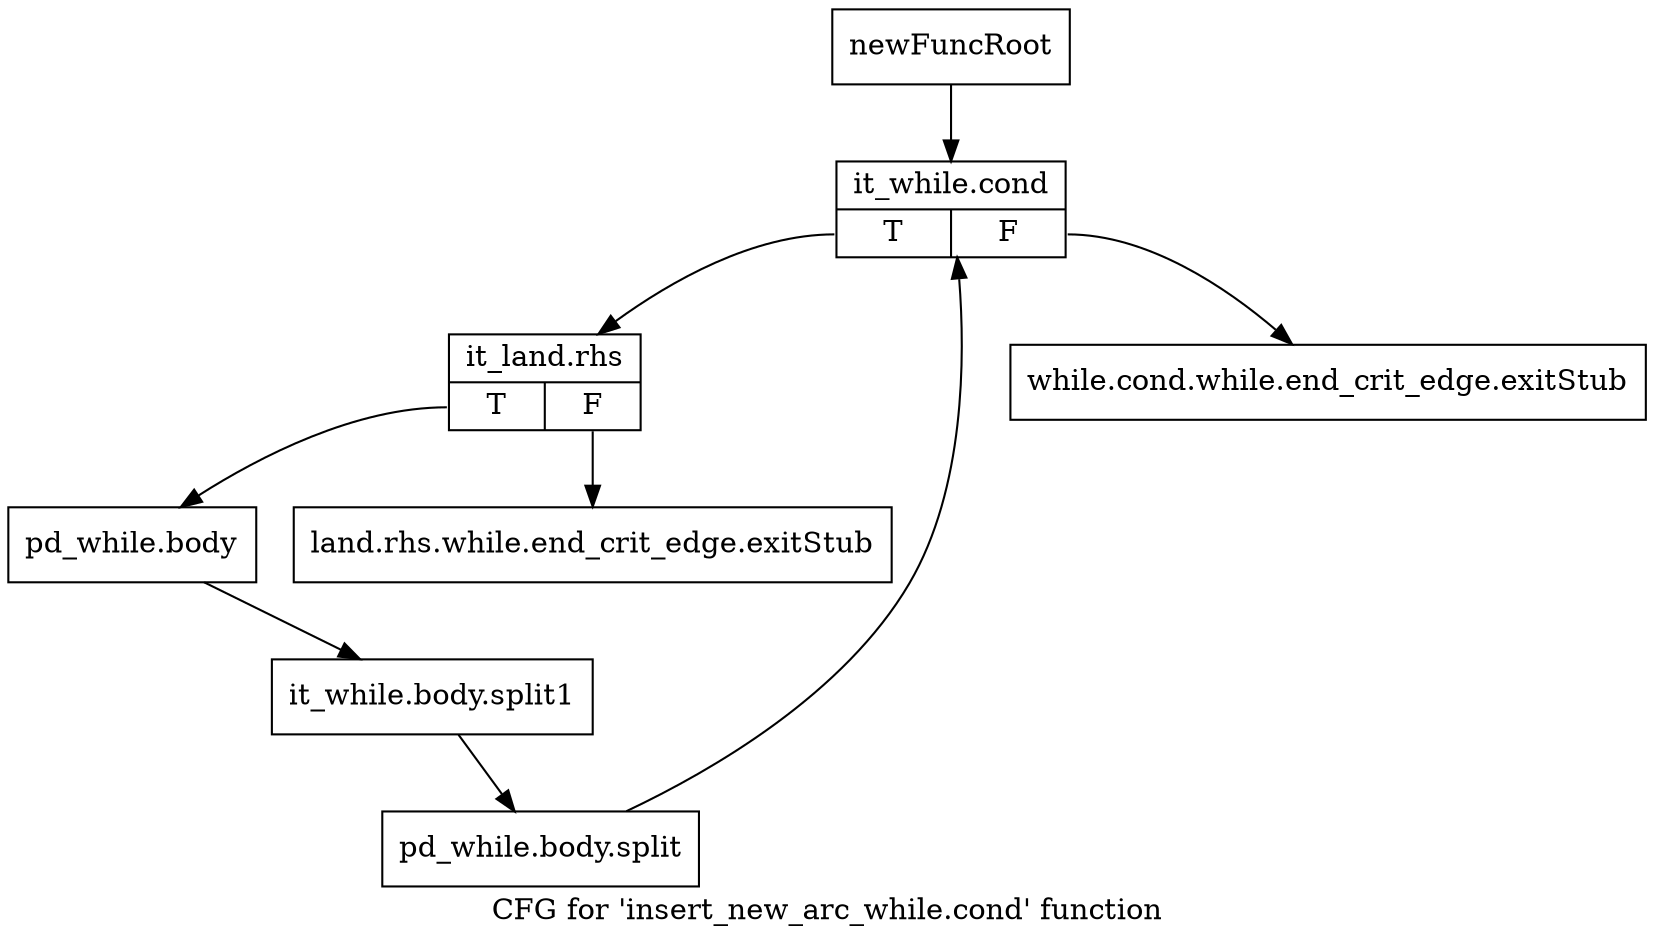 digraph "CFG for 'insert_new_arc_while.cond' function" {
	label="CFG for 'insert_new_arc_while.cond' function";

	Node0x1e14700 [shape=record,label="{newFuncRoot}"];
	Node0x1e14700 -> Node0x1e147f0;
	Node0x1e14750 [shape=record,label="{while.cond.while.end_crit_edge.exitStub}"];
	Node0x1e147a0 [shape=record,label="{land.rhs.while.end_crit_edge.exitStub}"];
	Node0x1e147f0 [shape=record,label="{it_while.cond|{<s0>T|<s1>F}}"];
	Node0x1e147f0:s0 -> Node0x1e14840;
	Node0x1e147f0:s1 -> Node0x1e14750;
	Node0x1e14840 [shape=record,label="{it_land.rhs|{<s0>T|<s1>F}}"];
	Node0x1e14840:s0 -> Node0x1e14890;
	Node0x1e14840:s1 -> Node0x1e147a0;
	Node0x1e14890 [shape=record,label="{pd_while.body}"];
	Node0x1e14890 -> Node0x1e93fd0;
	Node0x1e93fd0 [shape=record,label="{it_while.body.split1}"];
	Node0x1e93fd0 -> Node0x1ebe1a0;
	Node0x1ebe1a0 [shape=record,label="{pd_while.body.split}"];
	Node0x1ebe1a0 -> Node0x1e147f0;
}
